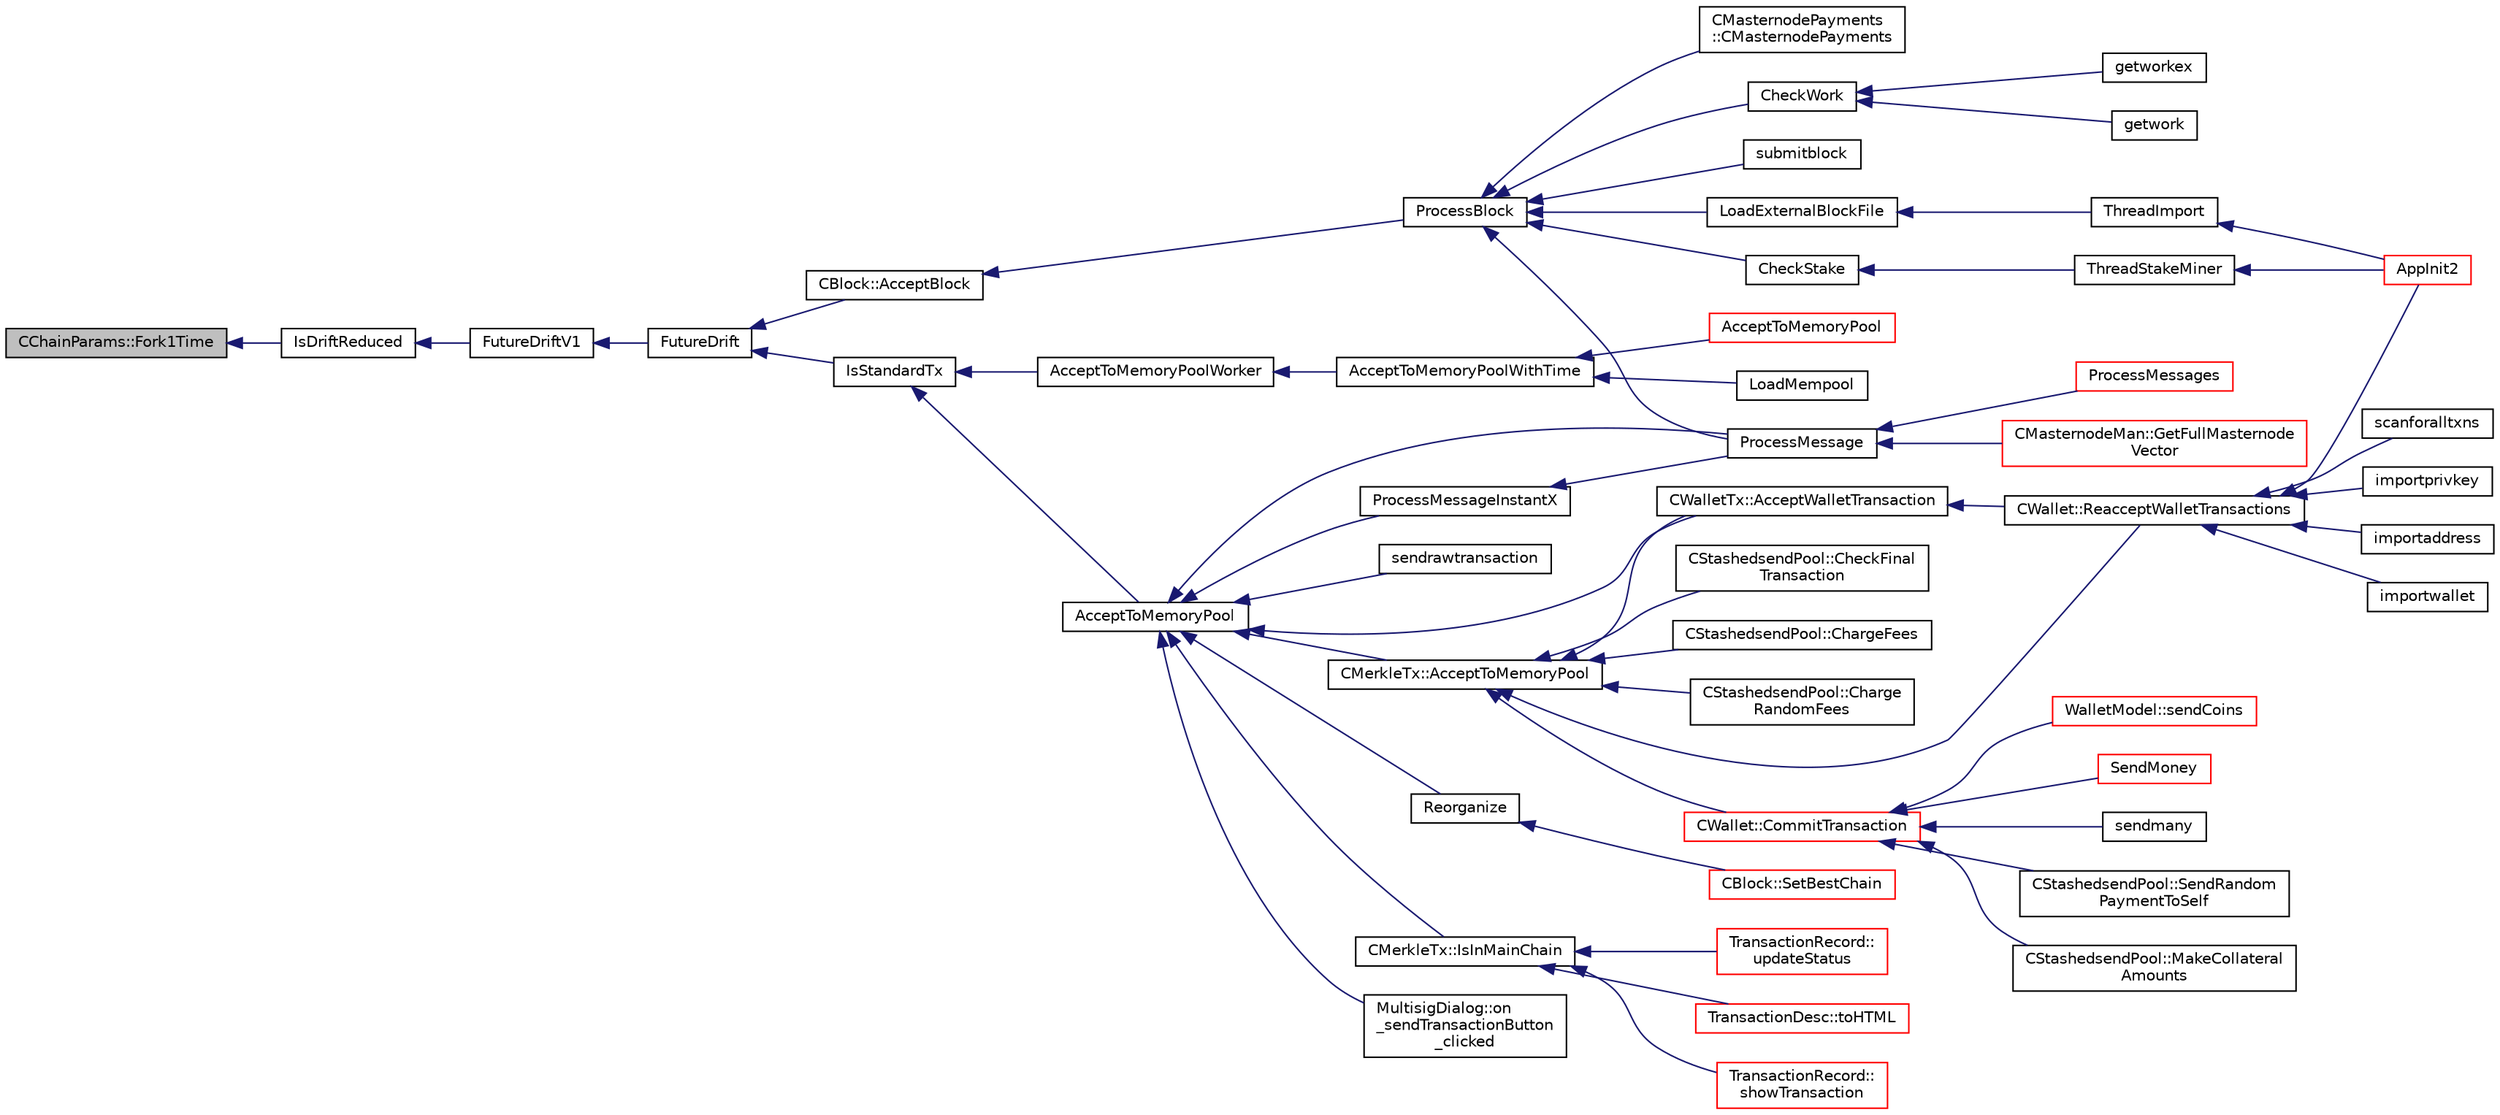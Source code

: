 digraph "CChainParams::Fork1Time"
{
  edge [fontname="Helvetica",fontsize="10",labelfontname="Helvetica",labelfontsize="10"];
  node [fontname="Helvetica",fontsize="10",shape=record];
  rankdir="LR";
  Node699 [label="CChainParams::Fork1Time",height=0.2,width=0.4,color="black", fillcolor="grey75", style="filled", fontcolor="black"];
  Node699 -> Node700 [dir="back",color="midnightblue",fontsize="10",style="solid",fontname="Helvetica"];
  Node700 [label="IsDriftReduced",height=0.2,width=0.4,color="black", fillcolor="white", style="filled",URL="$d4/dbf/main_8h.html#a1cef13aaf6041e80dc001abdaa59d7b5"];
  Node700 -> Node701 [dir="back",color="midnightblue",fontsize="10",style="solid",fontname="Helvetica"];
  Node701 [label="FutureDriftV1",height=0.2,width=0.4,color="black", fillcolor="white", style="filled",URL="$d4/dbf/main_8h.html#afa870d277e659681850c076130320f04"];
  Node701 -> Node702 [dir="back",color="midnightblue",fontsize="10",style="solid",fontname="Helvetica"];
  Node702 [label="FutureDrift",height=0.2,width=0.4,color="black", fillcolor="white", style="filled",URL="$d4/dbf/main_8h.html#a3ccc18be451c0cbde74b3074e71f9c66"];
  Node702 -> Node703 [dir="back",color="midnightblue",fontsize="10",style="solid",fontname="Helvetica"];
  Node703 [label="IsStandardTx",height=0.2,width=0.4,color="black", fillcolor="white", style="filled",URL="$df/d0a/main_8cpp.html#acd163a09d0e4384ebe85dead57730dd7"];
  Node703 -> Node704 [dir="back",color="midnightblue",fontsize="10",style="solid",fontname="Helvetica"];
  Node704 [label="AcceptToMemoryPool",height=0.2,width=0.4,color="black", fillcolor="white", style="filled",URL="$d4/dbf/main_8h.html#addea0e425b693b4c1be712c3ead94568",tooltip="(try to) add transaction to memory pool "];
  Node704 -> Node705 [dir="back",color="midnightblue",fontsize="10",style="solid",fontname="Helvetica"];
  Node705 [label="ProcessMessageInstantX",height=0.2,width=0.4,color="black", fillcolor="white", style="filled",URL="$d6/d5f/instantx_8h.html#aa516cb499ead2691d8ab216a499db5d0"];
  Node705 -> Node706 [dir="back",color="midnightblue",fontsize="10",style="solid",fontname="Helvetica"];
  Node706 [label="ProcessMessage",height=0.2,width=0.4,color="black", fillcolor="white", style="filled",URL="$df/d0a/main_8cpp.html#a8ba92b1a4bce3c835e887a9073d17d8e"];
  Node706 -> Node707 [dir="back",color="midnightblue",fontsize="10",style="solid",fontname="Helvetica"];
  Node707 [label="ProcessMessages",height=0.2,width=0.4,color="red", fillcolor="white", style="filled",URL="$d4/dbf/main_8h.html#a196f9318f02448b85b28d612698934fd"];
  Node706 -> Node715 [dir="back",color="midnightblue",fontsize="10",style="solid",fontname="Helvetica"];
  Node715 [label="CMasternodeMan::GetFullMasternode\lVector",height=0.2,width=0.4,color="red", fillcolor="white", style="filled",URL="$dc/d6b/class_c_masternode_man.html#ab39e213a7601e1bef2eba1d5d63206f5"];
  Node704 -> Node721 [dir="back",color="midnightblue",fontsize="10",style="solid",fontname="Helvetica"];
  Node721 [label="CMerkleTx::AcceptToMemoryPool",height=0.2,width=0.4,color="black", fillcolor="white", style="filled",URL="$d1/dff/class_c_merkle_tx.html#a61126e811a53b941b3efdf5a4e83db90"];
  Node721 -> Node722 [dir="back",color="midnightblue",fontsize="10",style="solid",fontname="Helvetica"];
  Node722 [label="CWalletTx::AcceptWalletTransaction",height=0.2,width=0.4,color="black", fillcolor="white", style="filled",URL="$d6/d53/class_c_wallet_tx.html#af6d1a5a731bb69e1d94de84eb6fd15a5"];
  Node722 -> Node723 [dir="back",color="midnightblue",fontsize="10",style="solid",fontname="Helvetica"];
  Node723 [label="CWallet::ReacceptWalletTransactions",height=0.2,width=0.4,color="black", fillcolor="white", style="filled",URL="$d2/de5/class_c_wallet.html#a796c23450c8482e10e0c75ae5c1fa8ed"];
  Node723 -> Node709 [dir="back",color="midnightblue",fontsize="10",style="solid",fontname="Helvetica"];
  Node709 [label="AppInit2",height=0.2,width=0.4,color="red", fillcolor="white", style="filled",URL="$d8/dc0/init_8h.html#a1a4c1bfbf6ba1db77e988b89b9cadfd3",tooltip="Initialize ion. "];
  Node723 -> Node724 [dir="back",color="midnightblue",fontsize="10",style="solid",fontname="Helvetica"];
  Node724 [label="importprivkey",height=0.2,width=0.4,color="black", fillcolor="white", style="filled",URL="$dc/dbf/rpcdump_8cpp.html#a3a6fdb974fce01220a895393d444e981"];
  Node723 -> Node725 [dir="back",color="midnightblue",fontsize="10",style="solid",fontname="Helvetica"];
  Node725 [label="importaddress",height=0.2,width=0.4,color="black", fillcolor="white", style="filled",URL="$dc/dbf/rpcdump_8cpp.html#a457bc572859c8265c72a0afd1a6db56c"];
  Node723 -> Node726 [dir="back",color="midnightblue",fontsize="10",style="solid",fontname="Helvetica"];
  Node726 [label="importwallet",height=0.2,width=0.4,color="black", fillcolor="white", style="filled",URL="$dc/dbf/rpcdump_8cpp.html#a2566d5c9dd1938b74e70398cdb3ac5c1"];
  Node723 -> Node727 [dir="back",color="midnightblue",fontsize="10",style="solid",fontname="Helvetica"];
  Node727 [label="scanforalltxns",height=0.2,width=0.4,color="black", fillcolor="white", style="filled",URL="$df/d1d/rpcwallet_8cpp.html#a798669ad37caa71ddd18f73bc5aa5841"];
  Node721 -> Node728 [dir="back",color="midnightblue",fontsize="10",style="solid",fontname="Helvetica"];
  Node728 [label="CStashedsendPool::CheckFinal\lTransaction",height=0.2,width=0.4,color="black", fillcolor="white", style="filled",URL="$dd/d8a/class_c_stashedsend_pool.html#aba122588a53a90150595bc4279beb67c"];
  Node721 -> Node729 [dir="back",color="midnightblue",fontsize="10",style="solid",fontname="Helvetica"];
  Node729 [label="CStashedsendPool::ChargeFees",height=0.2,width=0.4,color="black", fillcolor="white", style="filled",URL="$dd/d8a/class_c_stashedsend_pool.html#acd76c93879dbcbdda4ca0a253f0d9c68",tooltip="Charge fees to bad actors (Charge clients a fee if they&#39;re abusive) "];
  Node721 -> Node730 [dir="back",color="midnightblue",fontsize="10",style="solid",fontname="Helvetica"];
  Node730 [label="CStashedsendPool::Charge\lRandomFees",height=0.2,width=0.4,color="black", fillcolor="white", style="filled",URL="$dd/d8a/class_c_stashedsend_pool.html#abcf715f6e5e01039218bf4881fffc3fe",tooltip="Rarely charge fees to pay miners. "];
  Node721 -> Node723 [dir="back",color="midnightblue",fontsize="10",style="solid",fontname="Helvetica"];
  Node721 -> Node731 [dir="back",color="midnightblue",fontsize="10",style="solid",fontname="Helvetica"];
  Node731 [label="CWallet::CommitTransaction",height=0.2,width=0.4,color="red", fillcolor="white", style="filled",URL="$d2/de5/class_c_wallet.html#aa13fbeaebd271f910a54cc5b82d73fde"];
  Node731 -> Node732 [dir="back",color="midnightblue",fontsize="10",style="solid",fontname="Helvetica"];
  Node732 [label="WalletModel::sendCoins",height=0.2,width=0.4,color="red", fillcolor="white", style="filled",URL="$d4/d27/class_wallet_model.html#a053fb3ff2b8b0347f83e6bb591126746"];
  Node731 -> Node735 [dir="back",color="midnightblue",fontsize="10",style="solid",fontname="Helvetica"];
  Node735 [label="SendMoney",height=0.2,width=0.4,color="red", fillcolor="white", style="filled",URL="$d5/d6b/rpcstashedsend_8cpp.html#a49669702f73a24c1d1dc5a08d7c0785f"];
  Node731 -> Node744 [dir="back",color="midnightblue",fontsize="10",style="solid",fontname="Helvetica"];
  Node744 [label="sendmany",height=0.2,width=0.4,color="black", fillcolor="white", style="filled",URL="$df/d1d/rpcwallet_8cpp.html#adeb5f23f20fb4e589dab23cadf75c92d"];
  Node731 -> Node745 [dir="back",color="midnightblue",fontsize="10",style="solid",fontname="Helvetica"];
  Node745 [label="CStashedsendPool::SendRandom\lPaymentToSelf",height=0.2,width=0.4,color="black", fillcolor="white", style="filled",URL="$dd/d8a/class_c_stashedsend_pool.html#acd9417cd11b55cbec6a04a41fbbba939",tooltip="Used for liquidity providers. "];
  Node731 -> Node746 [dir="back",color="midnightblue",fontsize="10",style="solid",fontname="Helvetica"];
  Node746 [label="CStashedsendPool::MakeCollateral\lAmounts",height=0.2,width=0.4,color="black", fillcolor="white", style="filled",URL="$dd/d8a/class_c_stashedsend_pool.html#af475cbfebb9c64e9e7b831f2415d921c",tooltip="Split up large inputs or make fee sized inputs. "];
  Node704 -> Node722 [dir="back",color="midnightblue",fontsize="10",style="solid",fontname="Helvetica"];
  Node704 -> Node748 [dir="back",color="midnightblue",fontsize="10",style="solid",fontname="Helvetica"];
  Node748 [label="Reorganize",height=0.2,width=0.4,color="black", fillcolor="white", style="filled",URL="$df/d0a/main_8cpp.html#ad8e09920f5a3ce2670c5efa26ef65227"];
  Node748 -> Node749 [dir="back",color="midnightblue",fontsize="10",style="solid",fontname="Helvetica"];
  Node749 [label="CBlock::SetBestChain",height=0.2,width=0.4,color="red", fillcolor="white", style="filled",URL="$d3/d51/class_c_block.html#a6e308b2d75d1cfc4a75eda36feb60ca1"];
  Node704 -> Node706 [dir="back",color="midnightblue",fontsize="10",style="solid",fontname="Helvetica"];
  Node704 -> Node753 [dir="back",color="midnightblue",fontsize="10",style="solid",fontname="Helvetica"];
  Node753 [label="CMerkleTx::IsInMainChain",height=0.2,width=0.4,color="black", fillcolor="white", style="filled",URL="$d1/dff/class_c_merkle_tx.html#ad4b3623fabf1924dba2a7694e3418e1e"];
  Node753 -> Node754 [dir="back",color="midnightblue",fontsize="10",style="solid",fontname="Helvetica"];
  Node754 [label="TransactionDesc::toHTML",height=0.2,width=0.4,color="red", fillcolor="white", style="filled",URL="$d4/da9/class_transaction_desc.html#ab7c9dbb2048aae121dd9d75df86e64f4"];
  Node753 -> Node765 [dir="back",color="midnightblue",fontsize="10",style="solid",fontname="Helvetica"];
  Node765 [label="TransactionRecord::\lshowTransaction",height=0.2,width=0.4,color="red", fillcolor="white", style="filled",URL="$d1/da7/class_transaction_record.html#a5ad1d1af4bec5b15a624b7a451e8cdbf",tooltip="Decompose CWallet transaction to model transaction records. "];
  Node753 -> Node777 [dir="back",color="midnightblue",fontsize="10",style="solid",fontname="Helvetica"];
  Node777 [label="TransactionRecord::\lupdateStatus",height=0.2,width=0.4,color="red", fillcolor="white", style="filled",URL="$d1/da7/class_transaction_record.html#a9b643dd885a790ae511705a1446556be",tooltip="Update status from core wallet tx. "];
  Node704 -> Node784 [dir="back",color="midnightblue",fontsize="10",style="solid",fontname="Helvetica"];
  Node784 [label="MultisigDialog::on\l_sendTransactionButton\l_clicked",height=0.2,width=0.4,color="black", fillcolor="white", style="filled",URL="$d4/df4/class_multisig_dialog.html#a71fcf325cb0cde9223eefc62b3b7634b"];
  Node704 -> Node785 [dir="back",color="midnightblue",fontsize="10",style="solid",fontname="Helvetica"];
  Node785 [label="sendrawtransaction",height=0.2,width=0.4,color="black", fillcolor="white", style="filled",URL="$dc/da8/rpcrawtransaction_8cpp.html#ad5aad44f890060f42efb49acf349511e"];
  Node703 -> Node786 [dir="back",color="midnightblue",fontsize="10",style="solid",fontname="Helvetica"];
  Node786 [label="AcceptToMemoryPoolWorker",height=0.2,width=0.4,color="black", fillcolor="white", style="filled",URL="$dd/d7d/validation_8cpp.html#a274b0623037c72315662a07ecf760176"];
  Node786 -> Node787 [dir="back",color="midnightblue",fontsize="10",style="solid",fontname="Helvetica"];
  Node787 [label="AcceptToMemoryPoolWithTime",height=0.2,width=0.4,color="black", fillcolor="white", style="filled",URL="$dd/d7d/validation_8cpp.html#a7e5d2eb678cdda338b2dc803a2d4999f",tooltip="(try to) add transaction to memory pool with a specified acceptance time "];
  Node787 -> Node788 [dir="back",color="midnightblue",fontsize="10",style="solid",fontname="Helvetica"];
  Node788 [label="AcceptToMemoryPool",height=0.2,width=0.4,color="red", fillcolor="white", style="filled",URL="$db/d38/validation_8h.html#a25cdf856fb2107e0e96fd6bf4c0619cb",tooltip="(try to) add transaction to memory pool plTxnReplaced will be appended to with all transactions repla..."];
  Node787 -> Node796 [dir="back",color="midnightblue",fontsize="10",style="solid",fontname="Helvetica"];
  Node796 [label="LoadMempool",height=0.2,width=0.4,color="black", fillcolor="white", style="filled",URL="$db/d38/validation_8h.html#adea951730b49ef41e5390df5be8d3f1b",tooltip="Load the mempool from disk. "];
  Node702 -> Node797 [dir="back",color="midnightblue",fontsize="10",style="solid",fontname="Helvetica"];
  Node797 [label="CBlock::AcceptBlock",height=0.2,width=0.4,color="black", fillcolor="white", style="filled",URL="$d3/d51/class_c_block.html#a3f990a713116bd15c1f221c88b012ccf"];
  Node797 -> Node798 [dir="back",color="midnightblue",fontsize="10",style="solid",fontname="Helvetica"];
  Node798 [label="ProcessBlock",height=0.2,width=0.4,color="black", fillcolor="white", style="filled",URL="$d4/dbf/main_8h.html#a7c8a7be3439bb5e1e40548a332a3cf29"];
  Node798 -> Node799 [dir="back",color="midnightblue",fontsize="10",style="solid",fontname="Helvetica"];
  Node799 [label="LoadExternalBlockFile",height=0.2,width=0.4,color="black", fillcolor="white", style="filled",URL="$df/d0a/main_8cpp.html#afbdbbb5a1b376748e5460cbcf644a9af"];
  Node799 -> Node800 [dir="back",color="midnightblue",fontsize="10",style="solid",fontname="Helvetica"];
  Node800 [label="ThreadImport",height=0.2,width=0.4,color="black", fillcolor="white", style="filled",URL="$d4/dbf/main_8h.html#a0189c34248cd89bbbe20d4d6045bd7c9"];
  Node800 -> Node709 [dir="back",color="midnightblue",fontsize="10",style="solid",fontname="Helvetica"];
  Node798 -> Node706 [dir="back",color="midnightblue",fontsize="10",style="solid",fontname="Helvetica"];
  Node798 -> Node801 [dir="back",color="midnightblue",fontsize="10",style="solid",fontname="Helvetica"];
  Node801 [label="CMasternodePayments\l::CMasternodePayments",height=0.2,width=0.4,color="black", fillcolor="white", style="filled",URL="$dc/d9a/class_c_masternode_payments.html#a4b9454f265a927528c881716e7649973"];
  Node798 -> Node802 [dir="back",color="midnightblue",fontsize="10",style="solid",fontname="Helvetica"];
  Node802 [label="CheckWork",height=0.2,width=0.4,color="black", fillcolor="white", style="filled",URL="$de/d13/miner_8h.html#aadd8a05aa6d8fae1c0f4daa5e971a12a",tooltip="Check mined proof-of-work block. "];
  Node802 -> Node803 [dir="back",color="midnightblue",fontsize="10",style="solid",fontname="Helvetica"];
  Node803 [label="getworkex",height=0.2,width=0.4,color="black", fillcolor="white", style="filled",URL="$d4/ddd/rpcmining_8cpp.html#aa40f86dc468a3f2ef4a3bba99e20a069"];
  Node802 -> Node804 [dir="back",color="midnightblue",fontsize="10",style="solid",fontname="Helvetica"];
  Node804 [label="getwork",height=0.2,width=0.4,color="black", fillcolor="white", style="filled",URL="$d4/ddd/rpcmining_8cpp.html#a356be62c93d38267a7da9e1cb644d547"];
  Node798 -> Node805 [dir="back",color="midnightblue",fontsize="10",style="solid",fontname="Helvetica"];
  Node805 [label="CheckStake",height=0.2,width=0.4,color="black", fillcolor="white", style="filled",URL="$de/d13/miner_8h.html#a68be4bcfa03b86095641eac5ca996fed",tooltip="Check mined proof-of-stake block. "];
  Node805 -> Node806 [dir="back",color="midnightblue",fontsize="10",style="solid",fontname="Helvetica"];
  Node806 [label="ThreadStakeMiner",height=0.2,width=0.4,color="black", fillcolor="white", style="filled",URL="$d6/de3/miner_8cpp.html#a31faece5ef0e403969b3d3debd79b352"];
  Node806 -> Node709 [dir="back",color="midnightblue",fontsize="10",style="solid",fontname="Helvetica"];
  Node798 -> Node807 [dir="back",color="midnightblue",fontsize="10",style="solid",fontname="Helvetica"];
  Node807 [label="submitblock",height=0.2,width=0.4,color="black", fillcolor="white", style="filled",URL="$d4/ddd/rpcmining_8cpp.html#a6fc1aa077add8cb1c74207056616134d"];
}
